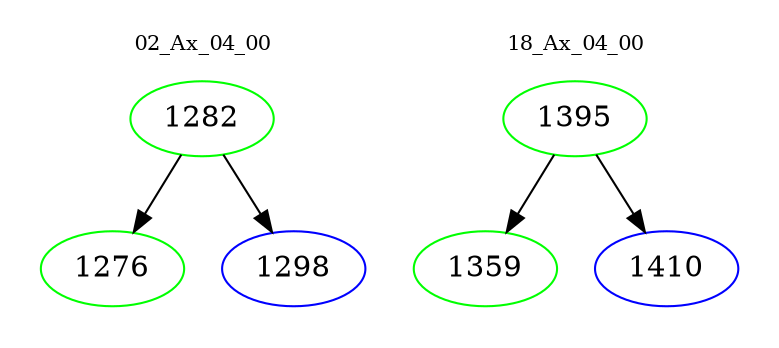 digraph{
subgraph cluster_0 {
color = white
label = "02_Ax_04_00";
fontsize=10;
T0_1282 [label="1282", color="green"]
T0_1282 -> T0_1276 [color="black"]
T0_1276 [label="1276", color="green"]
T0_1282 -> T0_1298 [color="black"]
T0_1298 [label="1298", color="blue"]
}
subgraph cluster_1 {
color = white
label = "18_Ax_04_00";
fontsize=10;
T1_1395 [label="1395", color="green"]
T1_1395 -> T1_1359 [color="black"]
T1_1359 [label="1359", color="green"]
T1_1395 -> T1_1410 [color="black"]
T1_1410 [label="1410", color="blue"]
}
}

